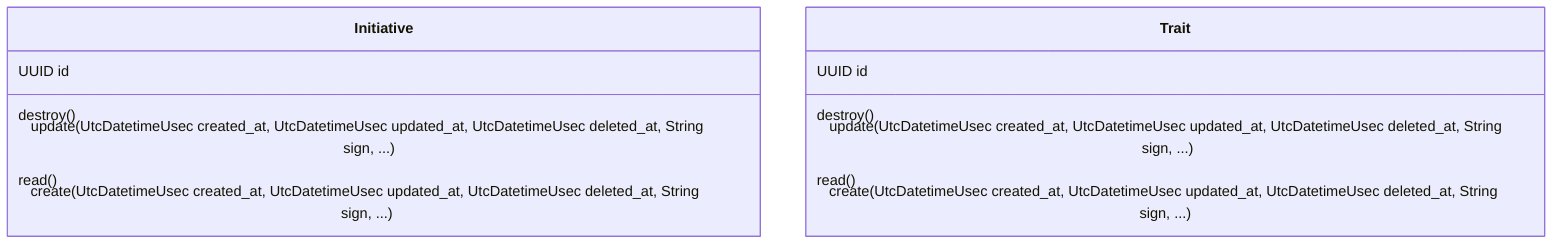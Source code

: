 classDiagram
    class Initiative {
        UUID id
        destroy()
        update(UtcDatetimeUsec created_at, UtcDatetimeUsec updated_at, UtcDatetimeUsec deleted_at, String sign, ...)
        read()
        create(UtcDatetimeUsec created_at, UtcDatetimeUsec updated_at, UtcDatetimeUsec deleted_at, String sign, ...)
    }
    class Trait {
        UUID id
        destroy()
        update(UtcDatetimeUsec created_at, UtcDatetimeUsec updated_at, UtcDatetimeUsec deleted_at, String sign, ...)
        read()
        create(UtcDatetimeUsec created_at, UtcDatetimeUsec updated_at, UtcDatetimeUsec deleted_at, String sign, ...)
    }